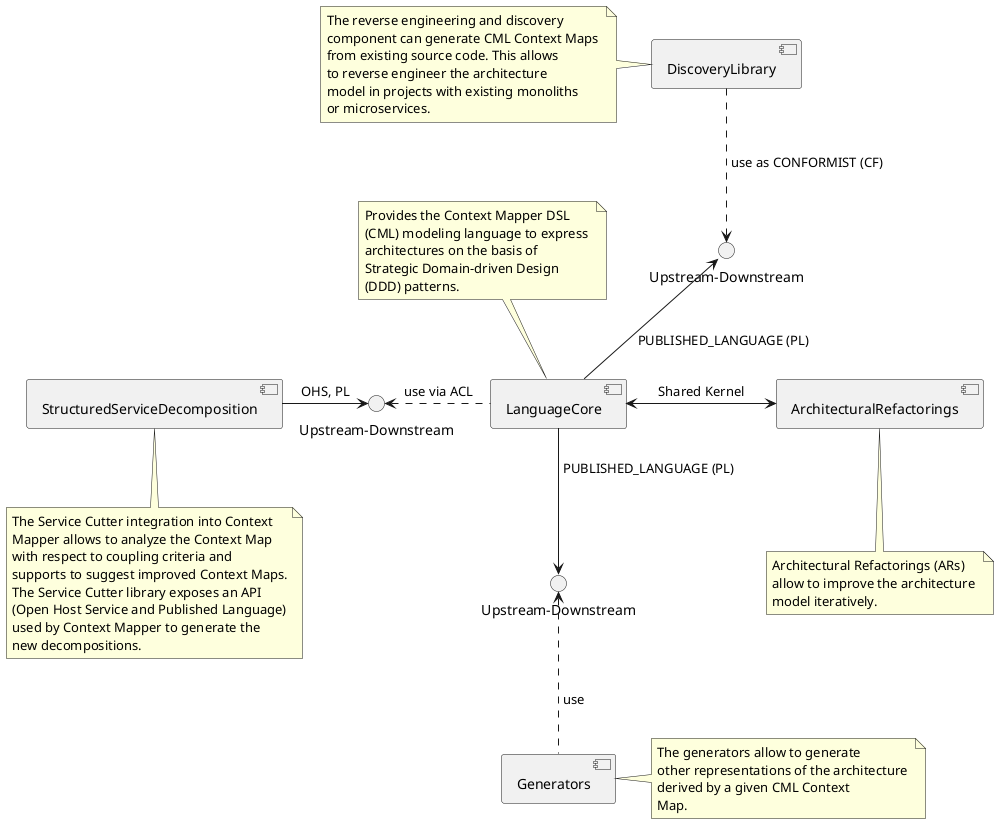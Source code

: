 @startuml
skinparam componentStyle uml2

component [LanguageCore]
note top of [LanguageCore]
Provides the Context Mapper DSL 
(CML) modeling language to express 
architectures on the basis of 
Strategic Domain-driven Design 
(DDD) patterns. 
end note

component [ArchitecturalRefactorings]
note bottom of [ArchitecturalRefactorings]
Architectural Refactorings (ARs) 
allow to improve the architecture 
model iteratively. 
end note

component [StructuredServiceDecomposition]
note bottom of [StructuredServiceDecomposition]
The Service Cutter integration into Context 
Mapper allows to analyze the Context Map 
with respect to coupling criteria and 
supports to suggest improved Context Maps.
The Service Cutter library exposes an API
(Open Host Service and Published Language)
used by Context Mapper to generate the
new decompositions. 
end note

component [DiscoveryLibrary]
note left of [DiscoveryLibrary]
The reverse engineering and discovery 
component can generate CML Context Maps 
from existing source code. This allows 
to reverse engineer the architecture 
model in projects with existing monoliths 
or microservices. 
end note

component [Generators]
note right of [Generators]
The generators allow to generate 
other representations of the architecture 
derived by a given CML Context 
Map. 
end note

interface "Upstream-Downstream" as DiscoveryLibrary_to_LanguageCore
[LanguageCore] -up-> DiscoveryLibrary_to_LanguageCore : "PUBLISHED_LANGUAGE (PL)"
[DiscoveryLibrary] ..> DiscoveryLibrary_to_LanguageCore : " use as CONFORMIST (CF)"

interface "Upstream-Downstream" as LanguageCore_to_StructuredServiceDecomposition
[StructuredServiceDecomposition] -right-> LanguageCore_to_StructuredServiceDecomposition : "OHS, PL"
LanguageCore_to_StructuredServiceDecomposition <. [LanguageCore] : "use via ACL" 

[LanguageCore] <-> [ArchitecturalRefactorings] : "    Shared Kernel    "

interface "Upstream-Downstream" as Generators_to_LanguageCore
[LanguageCore] -down-> Generators_to_LanguageCore : " PUBLISHED_LANGUAGE (PL)"
Generators_to_LanguageCore <.. [Generators] : " use"
@enduml